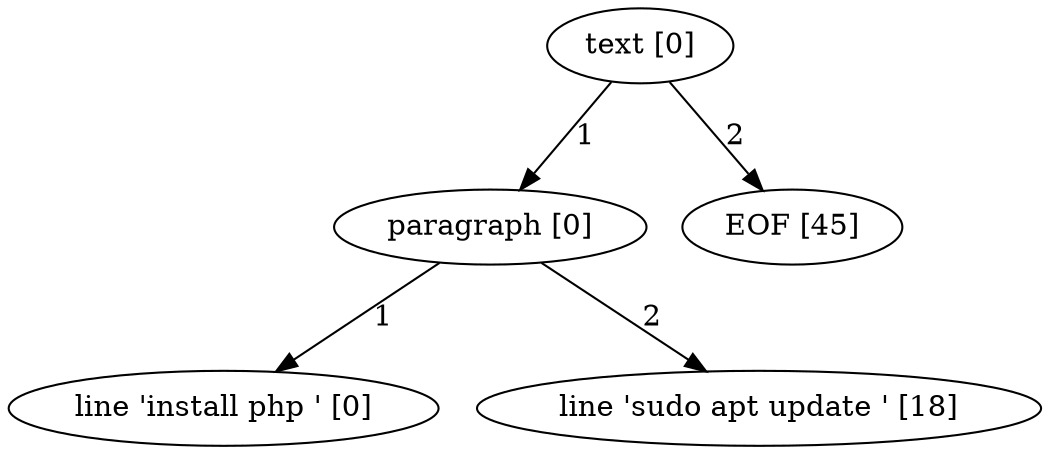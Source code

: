 digraph arpeggio_graph {
139703239946816 [label="text [0]"];
139703239946816->139703241211712 [label="1"]

139703241211712 [label="paragraph [0]"];
139703241211712->139703240740640 [label="1"]

139703240740640 [label="line 'install php ' [0]"];
139703241211712->139703240374864 [label="2"]

139703240374864 [label="line 'sudo apt update ' [18]"];
139703239946816->139703240374976 [label="2"]

139703240374976 [label="EOF [45]"];
}